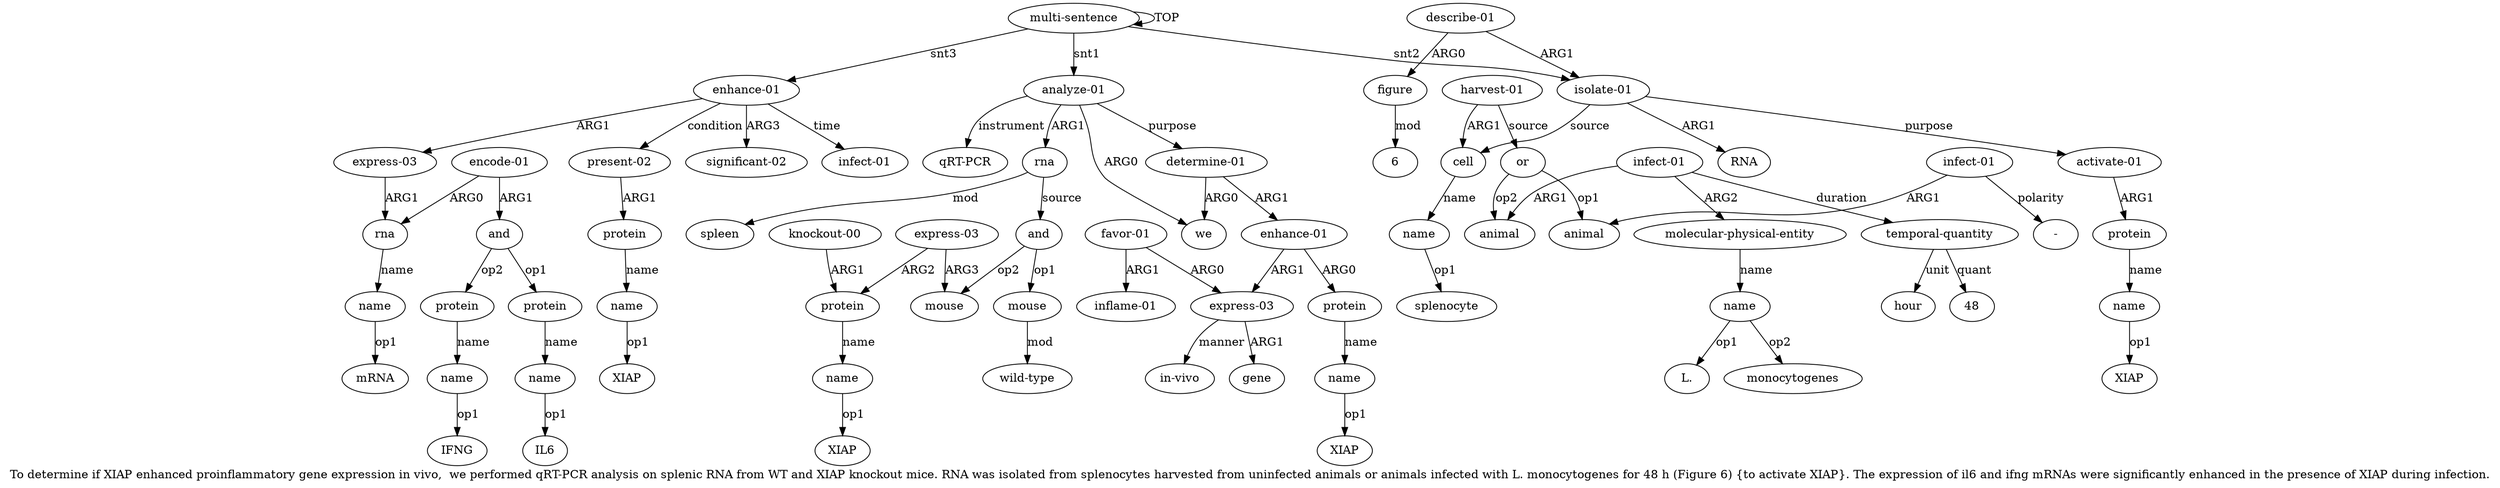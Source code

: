 digraph  {
	graph [label="To determine if XIAP enhanced proinflammatory gene expression in vivo,  we performed qRT-PCR analysis on splenic RNA from WT and \
XIAP knockout mice. RNA was isolated from splenocytes harvested from uninfected animals or animals infected with L. monocytogenes \
for 48 h (Figure 6) {to activate XIAP}. The expression of il6 and ifng mRNAs were significantly enhanced in the presence of XIAP \
during infection."];
	node [label="\N"];
	a20	 [color=black,
		gold_ind=20,
		gold_label="enhance-01",
		label="enhance-01",
		test_ind=20,
		test_label="enhance-01"];
	a21	 [color=black,
		gold_ind=21,
		gold_label="express-03",
		label="express-03",
		test_ind=21,
		test_label="express-03"];
	a20 -> a21 [key=0,
	color=black,
	gold_label=ARG1,
	label=ARG1,
	test_label=ARG1];
a31 [color=black,
	gold_ind=31,
	gold_label="present-02",
	label="present-02",
	test_ind=31,
	test_label="present-02"];
a20 -> a31 [key=0,
color=black,
gold_label=condition,
label=condition,
test_label=condition];
a30 [color=black,
gold_ind=30,
gold_label="significant-02",
label="significant-02",
test_ind=30,
test_label="significant-02"];
a20 -> a30 [key=0,
color=black,
gold_label=ARG3,
label=ARG3,
test_label=ARG3];
a34 [color=black,
gold_ind=34,
gold_label="infect-01",
label="infect-01",
test_ind=34,
test_label="infect-01"];
a20 -> a34 [key=0,
color=black,
gold_label=time,
label=time,
test_label=time];
a22 [color=black,
gold_ind=22,
gold_label=rna,
label=rna,
test_ind=22,
test_label=rna];
a21 -> a22 [key=0,
color=black,
gold_label=ARG1,
label=ARG1,
test_label=ARG1];
a23 [color=black,
gold_ind=23,
gold_label=name,
label=name,
test_ind=23,
test_label=name];
a22 -> a23 [key=0,
color=black,
gold_label=name,
label=name,
test_label=name];
"a23 mRNA" [color=black,
gold_ind=-1,
gold_label=mRNA,
label=mRNA,
test_ind=-1,
test_label=mRNA];
a23 -> "a23 mRNA" [key=0,
color=black,
gold_label=op1,
label=op1,
test_label=op1];
a24 [color=black,
gold_ind=24,
gold_label="encode-01",
label="encode-01",
test_ind=24,
test_label="encode-01"];
a24 -> a22 [key=0,
color=black,
gold_label=ARG0,
label=ARG0,
test_label=ARG0];
a25 [color=black,
gold_ind=25,
gold_label=and,
label=and,
test_ind=25,
test_label=and];
a24 -> a25 [key=0,
color=black,
gold_label=ARG1,
label=ARG1,
test_label=ARG1];
a26 [color=black,
gold_ind=26,
gold_label=protein,
label=protein,
test_ind=26,
test_label=protein];
a25 -> a26 [key=0,
color=black,
gold_label=op1,
label=op1,
test_label=op1];
a28 [color=black,
gold_ind=28,
gold_label=protein,
label=protein,
test_ind=28,
test_label=protein];
a25 -> a28 [key=0,
color=black,
gold_label=op2,
label=op2,
test_label=op2];
a27 [color=black,
gold_ind=27,
gold_label=name,
label=name,
test_ind=27,
test_label=name];
a26 -> a27 [key=0,
color=black,
gold_label=name,
label=name,
test_label=name];
"a27 IL6" [color=black,
gold_ind=-1,
gold_label=IL6,
label=IL6,
test_ind=-1,
test_label=IL6];
a27 -> "a27 IL6" [key=0,
color=black,
gold_label=op1,
label=op1,
test_label=op1];
a29 [color=black,
gold_ind=29,
gold_label=name,
label=name,
test_ind=29,
test_label=name];
a28 -> a29 [key=0,
color=black,
gold_label=name,
label=name,
test_label=name];
"a29 IFNG" [color=black,
gold_ind=-1,
gold_label=IFNG,
label=IFNG,
test_ind=-1,
test_label=IFNG];
a29 -> "a29 IFNG" [key=0,
color=black,
gold_label=op1,
label=op1,
test_label=op1];
a32 [color=black,
gold_ind=32,
gold_label=protein,
label=protein,
test_ind=32,
test_label=protein];
a31 -> a32 [key=0,
color=black,
gold_label=ARG1,
label=ARG1,
test_label=ARG1];
"a45 XIAP" [color=black,
gold_ind=-1,
gold_label=XIAP,
label=XIAP,
test_ind=-1,
test_label=XIAP];
"a13 48" [color=black,
gold_ind=-1,
gold_label=48,
label=48,
test_ind=-1,
test_label=48];
"a12 monocytogenes" [color=black,
gold_ind=-1,
gold_label=monocytogenes,
label=monocytogenes,
test_ind=-1,
test_label=monocytogenes];
"a4 splenocyte" [color=black,
gold_ind=-1,
gold_label=splenocyte,
label=splenocyte,
test_ind=-1,
test_label=splenocyte];
a37 [color=black,
gold_ind=37,
gold_label=rna,
label=rna,
test_ind=37,
test_label=rna];
a39 [color=black,
gold_ind=39,
gold_label=and,
label=and,
test_ind=39,
test_label=and];
a37 -> a39 [key=0,
color=black,
gold_label=source,
label=source,
test_label=source];
a38 [color=black,
gold_ind=38,
gold_label=spleen,
label=spleen,
test_ind=38,
test_label=spleen];
a37 -> a38 [key=0,
color=black,
gold_label=mod,
label=mod,
test_label=mod];
a36 [color=black,
gold_ind=36,
gold_label=we,
label=we,
test_ind=36,
test_label=we];
a33 [color=black,
gold_ind=33,
gold_label=name,
label=name,
test_ind=33,
test_label=name];
"a33 XIAP" [color=black,
gold_ind=-1,
gold_label=XIAP,
label=XIAP,
test_ind=-1,
test_label=XIAP];
a33 -> "a33 XIAP" [key=0,
color=black,
gold_label=op1,
label=op1,
test_label=op1];
"a12 L." [color=black,
gold_ind=-1,
gold_label="L.",
label="L.",
test_ind=-1,
test_label="L."];
a35 [color=black,
gold_ind=35,
gold_label="analyze-01",
label="analyze-01",
test_ind=35,
test_label="analyze-01"];
a35 -> a37 [key=0,
color=black,
gold_label=ARG1,
label=ARG1,
test_label=ARG1];
a35 -> a36 [key=0,
color=black,
gold_label=ARG0,
label=ARG0,
test_label=ARG0];
a56 [color=black,
gold_ind=56,
gold_label="qRT-PCR",
label="qRT-PCR",
test_ind=56,
test_label="qRT-PCR"];
a35 -> a56 [key=0,
color=black,
gold_label=instrument,
label=instrument,
test_label=instrument];
a47 [color=black,
gold_ind=47,
gold_label="determine-01",
label="determine-01",
test_ind=47,
test_label="determine-01"];
a35 -> a47 [key=0,
color=black,
gold_label=purpose,
label=purpose,
test_label=purpose];
a51 [color=black,
gold_ind=51,
gold_label="express-03",
label="express-03",
test_ind=51,
test_label="express-03"];
a53 [color=black,
gold_ind=53,
gold_label="in-vivo",
label="in-vivo",
test_ind=53,
test_label="in-vivo"];
a51 -> a53 [key=0,
color=black,
gold_label=manner,
label=manner,
test_label=manner];
a52 [color=black,
gold_ind=52,
gold_label=gene,
label=gene,
test_ind=52,
test_label=gene];
a51 -> a52 [key=0,
color=black,
gold_label=ARG1,
label=ARG1,
test_label=ARG1];
a50 [color=black,
gold_ind=50,
gold_label=name,
label=name,
test_ind=50,
test_label=name];
"a50 XIAP" [color=black,
gold_ind=-1,
gold_label=XIAP,
label=XIAP,
test_ind=-1,
test_label=XIAP];
a50 -> "a50 XIAP" [key=0,
color=black,
gold_label=op1,
label=op1,
test_label=op1];
a55 [color=black,
gold_ind=55,
gold_label="inflame-01",
label="inflame-01",
test_ind=55,
test_label="inflame-01"];
a54 [color=black,
gold_ind=54,
gold_label="favor-01",
label="favor-01",
test_ind=54,
test_label="favor-01"];
a54 -> a51 [key=0,
color=black,
gold_label=ARG0,
label=ARG0,
test_label=ARG0];
a54 -> a55 [key=0,
color=black,
gold_label=ARG1,
label=ARG1,
test_label=ARG1];
"a8 -" [color=black,
gold_ind=-1,
gold_label="-",
label="-",
test_ind=-1,
test_label="-"];
a32 -> a33 [key=0,
color=black,
gold_label=name,
label=name,
test_label=name];
"a17 XIAP" [color=black,
gold_ind=-1,
gold_label=XIAP,
label=XIAP,
test_ind=-1,
test_label=XIAP];
a15 [color=black,
gold_ind=15,
gold_label="activate-01",
label="activate-01",
test_ind=15,
test_label="activate-01"];
a16 [color=black,
gold_ind=16,
gold_label=protein,
label=protein,
test_ind=16,
test_label=protein];
a15 -> a16 [key=0,
color=black,
gold_label=ARG1,
label=ARG1,
test_label=ARG1];
a14 [color=black,
gold_ind=14,
gold_label=hour,
label=hour,
test_ind=14,
test_label=hour];
a17 [color=black,
gold_ind=17,
gold_label=name,
label=name,
test_ind=17,
test_label=name];
a17 -> "a17 XIAP" [key=0,
color=black,
gold_label=op1,
label=op1,
test_label=op1];
a16 -> a17 [key=0,
color=black,
gold_label=name,
label=name,
test_label=name];
a11 [color=black,
gold_ind=11,
gold_label="molecular-physical-entity",
label="molecular-physical-entity",
test_ind=11,
test_label="molecular-physical-entity"];
a12 [color=black,
gold_ind=12,
gold_label=name,
label=name,
test_ind=12,
test_label=name];
a11 -> a12 [key=0,
color=black,
gold_label=name,
label=name,
test_label=name];
a10 [color=black,
gold_ind=10,
gold_label="infect-01",
label="infect-01",
test_ind=10,
test_label="infect-01"];
a10 -> a11 [key=0,
color=black,
gold_label=ARG2,
label=ARG2,
test_label=ARG2];
a13 [color=black,
gold_ind=13,
gold_label="temporal-quantity",
label="temporal-quantity",
test_ind=13,
test_label="temporal-quantity"];
a10 -> a13 [key=0,
color=black,
gold_label=duration,
label=duration,
test_label=duration];
a9 [color=black,
gold_ind=9,
gold_label=animal,
label=animal,
test_ind=9,
test_label=animal];
a10 -> a9 [key=0,
color=black,
gold_label=ARG1,
label=ARG1,
test_label=ARG1];
a13 -> "a13 48" [key=0,
color=black,
gold_label=quant,
label=quant,
test_label=quant];
a13 -> a14 [key=0,
color=black,
gold_label=unit,
label=unit,
test_label=unit];
a12 -> "a12 monocytogenes" [key=0,
color=black,
gold_label=op2,
label=op2,
test_label=op2];
a12 -> "a12 L." [key=0,
color=black,
gold_label=op1,
label=op1,
test_label=op1];
a42 [color=black,
gold_ind=42,
gold_label=mouse,
label=mouse,
test_ind=42,
test_label=mouse];
a39 -> a42 [key=0,
color=black,
gold_label=op2,
label=op2,
test_label=op2];
a40 [color=black,
gold_ind=40,
gold_label=mouse,
label=mouse,
test_ind=40,
test_label=mouse];
a39 -> a40 [key=0,
color=black,
gold_label=op1,
label=op1,
test_label=op1];
a19 [color=black,
gold_ind=19,
gold_label=figure,
label=figure,
test_ind=19,
test_label=figure];
"a19 6" [color=black,
gold_ind=-1,
gold_label=6,
label=6,
test_ind=-1,
test_label=6];
a19 -> "a19 6" [key=0,
color=black,
gold_label=mod,
label=mod,
test_label=mod];
a18 [color=black,
gold_ind=18,
gold_label="describe-01",
label="describe-01",
test_ind=18,
test_label="describe-01"];
a18 -> a19 [key=0,
color=black,
gold_label=ARG0,
label=ARG0,
test_label=ARG0];
a1 [color=black,
gold_ind=1,
gold_label="isolate-01",
label="isolate-01",
test_ind=1,
test_label="isolate-01"];
a18 -> a1 [key=0,
color=black,
gold_label=ARG1,
label=ARG1,
test_label=ARG1];
a1 -> a15 [key=0,
color=black,
gold_label=purpose,
label=purpose,
test_label=purpose];
a3 [color=black,
gold_ind=3,
gold_label=cell,
label=cell,
test_ind=3,
test_label=cell];
a1 -> a3 [key=0,
color=black,
gold_label=source,
label=source,
test_label=source];
a2 [color=black,
gold_ind=2,
gold_label=RNA,
label=RNA,
test_ind=2,
test_label=RNA];
a1 -> a2 [key=0,
color=black,
gold_label=ARG1,
label=ARG1,
test_label=ARG1];
a0 [color=black,
gold_ind=0,
gold_label="multi-sentence",
label="multi-sentence",
test_ind=0,
test_label="multi-sentence"];
a0 -> a20 [key=0,
color=black,
gold_label=snt3,
label=snt3,
test_label=snt3];
a0 -> a35 [key=0,
color=black,
gold_label=snt1,
label=snt1,
test_label=snt1];
a0 -> a1 [key=0,
color=black,
gold_label=snt2,
label=snt2,
test_label=snt2];
a0 -> a0 [key=0,
color=black,
gold_label=TOP,
label=TOP,
test_label=TOP];
a4 [color=black,
gold_ind=4,
gold_label=name,
label=name,
test_ind=4,
test_label=name];
a3 -> a4 [key=0,
color=black,
gold_label=name,
label=name,
test_label=name];
a5 [color=black,
gold_ind=5,
gold_label="harvest-01",
label="harvest-01",
test_ind=5,
test_label="harvest-01"];
a5 -> a3 [key=0,
color=black,
gold_label=ARG1,
label=ARG1,
test_label=ARG1];
a6 [color=black,
gold_ind=6,
gold_label=or,
label=or,
test_ind=6,
test_label=or];
a5 -> a6 [key=0,
color=black,
gold_label=source,
label=source,
test_label=source];
a4 -> "a4 splenocyte" [key=0,
color=black,
gold_label=op1,
label=op1,
test_label=op1];
a7 [color=black,
gold_ind=7,
gold_label=animal,
label=animal,
test_ind=7,
test_label=animal];
a6 -> a7 [key=0,
color=black,
gold_label=op1,
label=op1,
test_label=op1];
a6 -> a9 [key=0,
color=black,
gold_label=op2,
label=op2,
test_label=op2];
a8 [color=black,
gold_ind=8,
gold_label="infect-01",
label="infect-01",
test_ind=8,
test_label="infect-01"];
a8 -> "a8 -" [key=0,
color=black,
gold_label=polarity,
label=polarity,
test_label=polarity];
a8 -> a7 [key=0,
color=black,
gold_label=ARG1,
label=ARG1,
test_label=ARG1];
a46 [color=black,
gold_ind=46,
gold_label="knockout-00",
label="knockout-00",
test_ind=46,
test_label="knockout-00"];
a44 [color=black,
gold_ind=44,
gold_label=protein,
label=protein,
test_ind=44,
test_label=protein];
a46 -> a44 [key=0,
color=black,
gold_label=ARG1,
label=ARG1,
test_label=ARG1];
a47 -> a36 [key=0,
color=black,
gold_label=ARG0,
label=ARG0,
test_label=ARG0];
a48 [color=black,
gold_ind=48,
gold_label="enhance-01",
label="enhance-01",
test_ind=48,
test_label="enhance-01"];
a47 -> a48 [key=0,
color=black,
gold_label=ARG1,
label=ARG1,
test_label=ARG1];
a45 [color=black,
gold_ind=45,
gold_label=name,
label=name,
test_ind=45,
test_label=name];
a44 -> a45 [key=0,
color=black,
gold_label=name,
label=name,
test_label=name];
a45 -> "a45 XIAP" [key=0,
color=black,
gold_label=op1,
label=op1,
test_label=op1];
a43 [color=black,
gold_ind=43,
gold_label="express-03",
label="express-03",
test_ind=43,
test_label="express-03"];
a43 -> a44 [key=0,
color=black,
gold_label=ARG2,
label=ARG2,
test_label=ARG2];
a43 -> a42 [key=0,
color=black,
gold_label=ARG3,
label=ARG3,
test_label=ARG3];
a41 [color=black,
gold_ind=41,
gold_label="wild-type",
label="wild-type",
test_ind=41,
test_label="wild-type"];
a40 -> a41 [key=0,
color=black,
gold_label=mod,
label=mod,
test_label=mod];
a48 -> a51 [key=0,
color=black,
gold_label=ARG1,
label=ARG1,
test_label=ARG1];
a49 [color=black,
gold_ind=49,
gold_label=protein,
label=protein,
test_ind=49,
test_label=protein];
a48 -> a49 [key=0,
color=black,
gold_label=ARG0,
label=ARG0,
test_label=ARG0];
a49 -> a50 [key=0,
color=black,
gold_label=name,
label=name,
test_label=name];
}
